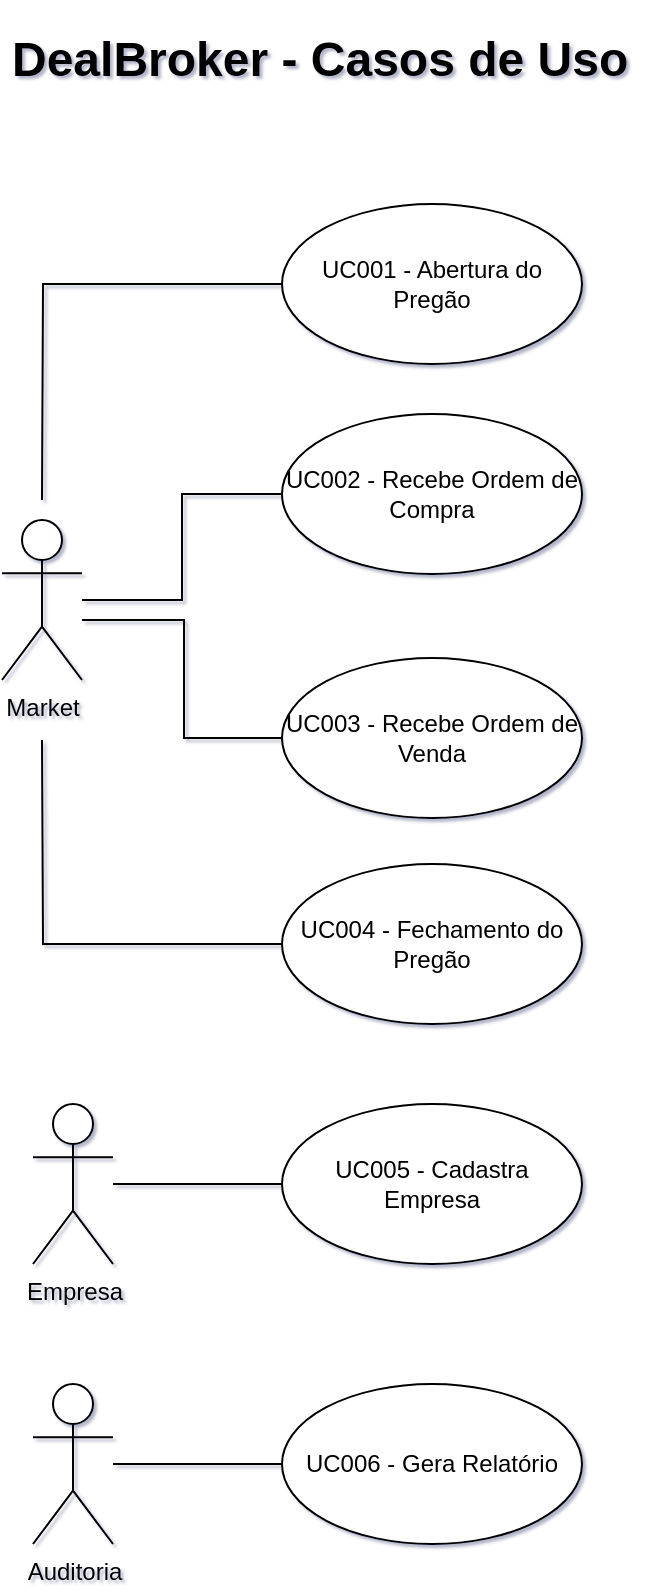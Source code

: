 <mxfile version="17.2.4" type="device"><diagram id="6WUNu56dD-ruiXRGK9pC" name="Página-1"><mxGraphModel dx="1102" dy="865" grid="0" gridSize="10" guides="1" tooltips="1" connect="1" arrows="1" fold="1" page="1" pageScale="1" pageWidth="827" pageHeight="1169" math="0" shadow="1"><root><mxCell id="0"/><mxCell id="1" parent="0"/><mxCell id="K5ey-xfmBXDJ-Jkgqszb-1" value="&lt;h1&gt;DealBroker - Casos de Uso&lt;/h1&gt;" style="text;html=1;strokeColor=none;fillColor=none;spacing=5;spacingTop=-20;whiteSpace=wrap;overflow=hidden;rounded=0;" parent="1" vertex="1"><mxGeometry x="80" y="30" width="321" height="40" as="geometry"/></mxCell><mxCell id="K5ey-xfmBXDJ-Jkgqszb-12" style="edgeStyle=orthogonalEdgeStyle;rounded=0;orthogonalLoop=1;jettySize=auto;html=1;entryX=0;entryY=0.5;entryDx=0;entryDy=0;endArrow=none;endFill=0;" parent="1" source="K5ey-xfmBXDJ-Jkgqszb-2" target="K5ey-xfmBXDJ-Jkgqszb-11" edge="1"><mxGeometry relative="1" as="geometry"/></mxCell><mxCell id="K5ey-xfmBXDJ-Jkgqszb-14" style="edgeStyle=orthogonalEdgeStyle;rounded=0;orthogonalLoop=1;jettySize=auto;html=1;entryX=0;entryY=0.5;entryDx=0;entryDy=0;endArrow=none;endFill=0;" parent="1" source="K5ey-xfmBXDJ-Jkgqszb-2" target="K5ey-xfmBXDJ-Jkgqszb-13" edge="1"><mxGeometry relative="1" as="geometry"><Array as="points"><mxPoint x="171" y="330"/><mxPoint x="171" y="389"/></Array></mxGeometry></mxCell><mxCell id="K5ey-xfmBXDJ-Jkgqszb-2" value="Market" style="shape=umlActor;verticalLabelPosition=bottom;verticalAlign=top;html=1;outlineConnect=0;" parent="1" vertex="1"><mxGeometry x="80" y="280" width="40" height="80" as="geometry"/></mxCell><mxCell id="K5ey-xfmBXDJ-Jkgqszb-18" style="edgeStyle=orthogonalEdgeStyle;rounded=0;orthogonalLoop=1;jettySize=auto;html=1;endArrow=none;endFill=0;" parent="1" source="K5ey-xfmBXDJ-Jkgqszb-3" target="K5ey-xfmBXDJ-Jkgqszb-4" edge="1"><mxGeometry relative="1" as="geometry"/></mxCell><mxCell id="K5ey-xfmBXDJ-Jkgqszb-3" value="Empresa" style="shape=umlActor;verticalLabelPosition=bottom;verticalAlign=top;html=1;outlineConnect=0;" parent="1" vertex="1"><mxGeometry x="95.5" y="572" width="40" height="80" as="geometry"/></mxCell><mxCell id="K5ey-xfmBXDJ-Jkgqszb-4" value="UC005 - Cadastra Empresa" style="ellipse;whiteSpace=wrap;html=1;" parent="1" vertex="1"><mxGeometry x="220" y="572" width="150" height="80" as="geometry"/></mxCell><mxCell id="poA-M9Ui-vMwY-Ovi-ZP-1" style="edgeStyle=orthogonalEdgeStyle;rounded=0;orthogonalLoop=1;jettySize=auto;html=1;strokeColor=default;endArrow=none;endFill=0;" edge="1" parent="1" source="K5ey-xfmBXDJ-Jkgqszb-6"><mxGeometry relative="1" as="geometry"><mxPoint x="100" y="270" as="targetPoint"/></mxGeometry></mxCell><mxCell id="K5ey-xfmBXDJ-Jkgqszb-6" value="UC001 - Abertura do Pregão" style="ellipse;whiteSpace=wrap;html=1;" parent="1" vertex="1"><mxGeometry x="220" y="122" width="150" height="80" as="geometry"/></mxCell><mxCell id="K5ey-xfmBXDJ-Jkgqszb-11" value="&lt;span&gt;UC002 - Recebe Ordem de Compra&lt;/span&gt;" style="ellipse;whiteSpace=wrap;html=1;" parent="1" vertex="1"><mxGeometry x="220" y="227" width="150" height="80" as="geometry"/></mxCell><mxCell id="K5ey-xfmBXDJ-Jkgqszb-13" value="UC003 - Recebe Ordem de Venda" style="ellipse;whiteSpace=wrap;html=1;" parent="1" vertex="1"><mxGeometry x="220" y="349" width="150" height="80" as="geometry"/></mxCell><mxCell id="K5ey-xfmBXDJ-Jkgqszb-17" style="edgeStyle=orthogonalEdgeStyle;rounded=0;orthogonalLoop=1;jettySize=auto;html=1;endArrow=none;endFill=0;" parent="1" source="K5ey-xfmBXDJ-Jkgqszb-16" edge="1"><mxGeometry relative="1" as="geometry"><mxPoint x="100" y="390" as="targetPoint"/></mxGeometry></mxCell><mxCell id="K5ey-xfmBXDJ-Jkgqszb-16" value="UC004 - Fechamento do Pregão" style="ellipse;whiteSpace=wrap;html=1;" parent="1" vertex="1"><mxGeometry x="220" y="452" width="150" height="80" as="geometry"/></mxCell><mxCell id="K5ey-xfmBXDJ-Jkgqszb-21" style="edgeStyle=orthogonalEdgeStyle;rounded=0;orthogonalLoop=1;jettySize=auto;html=1;endArrow=none;endFill=0;" parent="1" source="K5ey-xfmBXDJ-Jkgqszb-19" target="K5ey-xfmBXDJ-Jkgqszb-20" edge="1"><mxGeometry relative="1" as="geometry"/></mxCell><mxCell id="K5ey-xfmBXDJ-Jkgqszb-19" value="Auditoria" style="shape=umlActor;verticalLabelPosition=bottom;verticalAlign=top;html=1;outlineConnect=0;" parent="1" vertex="1"><mxGeometry x="95.5" y="712" width="40" height="80" as="geometry"/></mxCell><mxCell id="K5ey-xfmBXDJ-Jkgqszb-20" value="UC006 - Gera Relatório" style="ellipse;whiteSpace=wrap;html=1;" parent="1" vertex="1"><mxGeometry x="220" y="712" width="150" height="80" as="geometry"/></mxCell></root></mxGraphModel></diagram></mxfile>